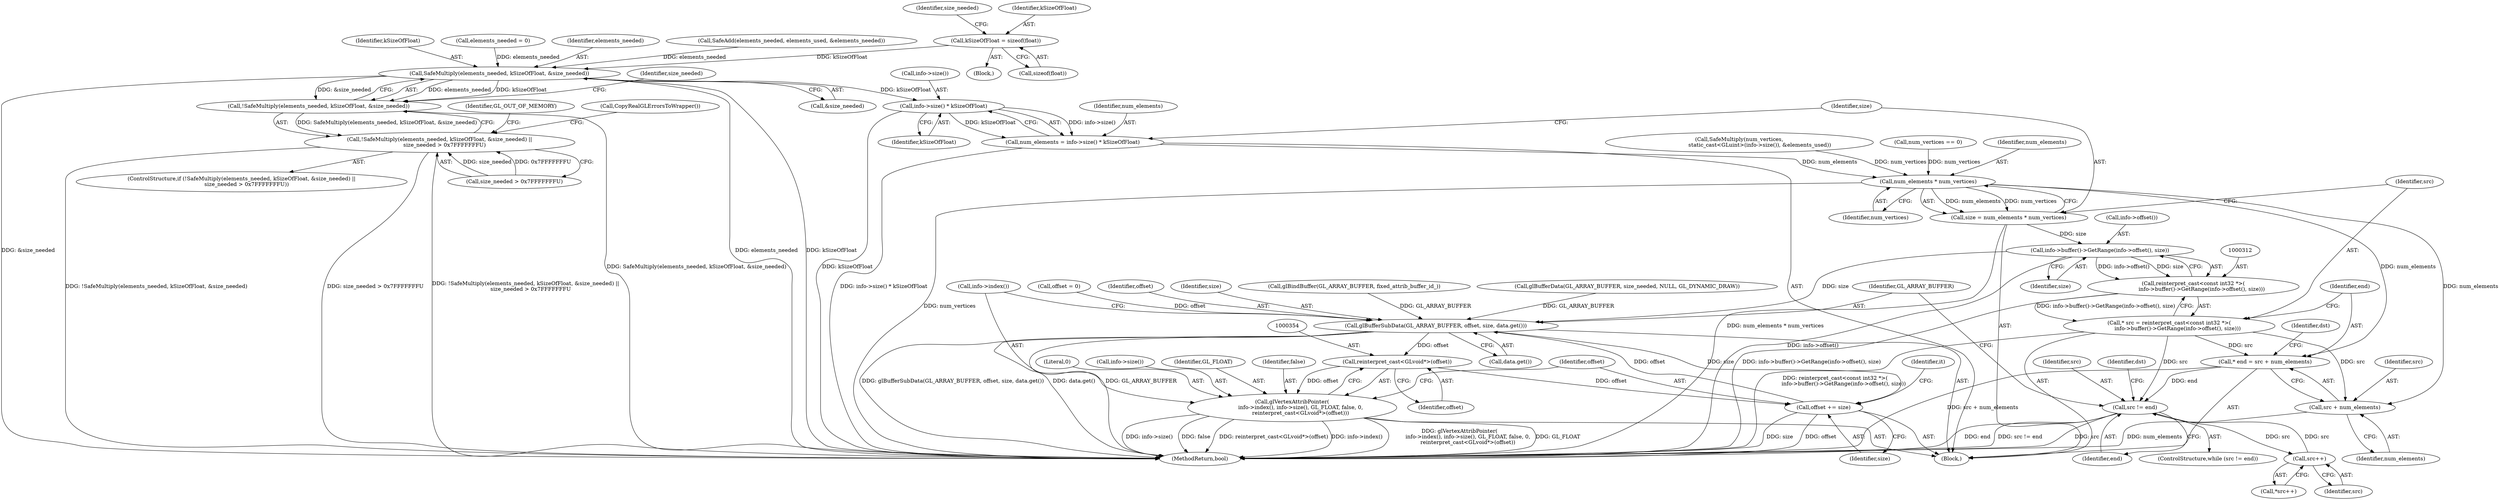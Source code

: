digraph "0_Chrome_c13e1da62b5f5f0e6fe8c1f769a5a28415415244_2@API" {
"1000205" [label="(Call,kSizeOfFloat = sizeof(float))"];
"1000216" [label="(Call,SafeMultiply(elements_needed, kSizeOfFloat, &size_needed))"];
"1000215" [label="(Call,!SafeMultiply(elements_needed, kSizeOfFloat, &size_needed))"];
"1000214" [label="(Call,!SafeMultiply(elements_needed, kSizeOfFloat, &size_needed) ||\n      size_needed > 0x7FFFFFFFU)"];
"1000298" [label="(Call,info->size() * kSizeOfFloat)"];
"1000296" [label="(Call,num_elements = info->size() * kSizeOfFloat)"];
"1000304" [label="(Call,num_elements * num_vertices)"];
"1000302" [label="(Call,size = num_elements * num_vertices)"];
"1000313" [label="(Call,info->buffer()->GetRange(info->offset(), size))"];
"1000311" [label="(Call,reinterpret_cast<const int32 *>(\n          info->buffer()->GetRange(info->offset(), size)))"];
"1000309" [label="(Call,* src = reinterpret_cast<const int32 *>(\n          info->buffer()->GetRange(info->offset(), size)))"];
"1000317" [label="(Call,* end = src + num_elements)"];
"1000327" [label="(Call,src != end)"];
"1000339" [label="(Call,src++)"];
"1000319" [label="(Call,src + num_elements)"];
"1000342" [label="(Call,glBufferSubData(GL_ARRAY_BUFFER, offset, size, data.get()))"];
"1000353" [label="(Call,reinterpret_cast<GLvoid*>(offset))"];
"1000347" [label="(Call,glVertexAttribPointer(\n          info->index(), info->size(), GL_FLOAT, false, 0,\n          reinterpret_cast<GLvoid*>(offset)))"];
"1000356" [label="(Call,offset += size)"];
"1000294" [label="(Block,)"];
"1000299" [label="(Call,info->size())"];
"1000338" [label="(Call,*src++)"];
"1000241" [label="(Call,glBufferData(GL_ARRAY_BUFFER, size_needed, NULL, GL_DYNAMIC_DRAW))"];
"1000226" [label="(Identifier,GL_OUT_OF_MEMORY)"];
"1000348" [label="(Call,info->index())"];
"1000321" [label="(Identifier,num_elements)"];
"1000329" [label="(Identifier,end)"];
"1000339" [label="(Call,src++)"];
"1000218" [label="(Identifier,kSizeOfFloat)"];
"1000313" [label="(Call,info->buffer()->GetRange(info->offset(), size))"];
"1000324" [label="(Identifier,dst)"];
"1000309" [label="(Call,* src = reinterpret_cast<const int32 *>(\n          info->buffer()->GetRange(info->offset(), size)))"];
"1000343" [label="(Identifier,GL_ARRAY_BUFFER)"];
"1000342" [label="(Call,glBufferSubData(GL_ARRAY_BUFFER, offset, size, data.get()))"];
"1000296" [label="(Call,num_elements = info->size() * kSizeOfFloat)"];
"1000320" [label="(Identifier,src)"];
"1000314" [label="(Call,info->offset())"];
"1000230" [label="(Call,CopyRealGLErrorsToWrapper())"];
"1000140" [label="(Call,elements_needed = 0)"];
"1000261" [label="(Call,offset = 0)"];
"1000357" [label="(Identifier,offset)"];
"1000219" [label="(Call,&size_needed)"];
"1000315" [label="(Identifier,size)"];
"1000211" [label="(Identifier,size_needed)"];
"1000217" [label="(Identifier,elements_needed)"];
"1000327" [label="(Call,src != end)"];
"1000214" [label="(Call,!SafeMultiply(elements_needed, kSizeOfFloat, &size_needed) ||\n      size_needed > 0x7FFFFFFFU)"];
"1000311" [label="(Call,reinterpret_cast<const int32 *>(\n          info->buffer()->GetRange(info->offset(), size)))"];
"1000344" [label="(Identifier,offset)"];
"1000130" [label="(Call,num_vertices == 0)"];
"1000205" [label="(Call,kSizeOfFloat = sizeof(float))"];
"1000345" [label="(Identifier,size)"];
"1000302" [label="(Call,size = num_elements * num_vertices)"];
"1000318" [label="(Identifier,end)"];
"1000328" [label="(Identifier,src)"];
"1000213" [label="(ControlStructure,if (!SafeMultiply(elements_needed, kSizeOfFloat, &size_needed) ||\n      size_needed > 0x7FFFFFFFU))"];
"1000351" [label="(Identifier,false)"];
"1000356" [label="(Call,offset += size)"];
"1000358" [label="(Identifier,size)"];
"1000273" [label="(Identifier,it)"];
"1000221" [label="(Call,size_needed > 0x7FFFFFFFU)"];
"1000306" [label="(Identifier,num_vertices)"];
"1000326" [label="(ControlStructure,while (src != end))"];
"1000231" [label="(Call,glBindBuffer(GL_ARRAY_BUFFER, fixed_attrib_buffer_id_))"];
"1000215" [label="(Call,!SafeMultiply(elements_needed, kSizeOfFloat, &size_needed))"];
"1000352" [label="(Literal,0)"];
"1000206" [label="(Identifier,kSizeOfFloat)"];
"1000319" [label="(Call,src + num_elements)"];
"1000298" [label="(Call,info->size() * kSizeOfFloat)"];
"1000346" [label="(Call,data.get())"];
"1000349" [label="(Call,info->size())"];
"1000297" [label="(Identifier,num_elements)"];
"1000300" [label="(Identifier,kSizeOfFloat)"];
"1000303" [label="(Identifier,size)"];
"1000350" [label="(Identifier,GL_FLOAT)"];
"1000340" [label="(Identifier,src)"];
"1000304" [label="(Call,num_elements * num_vertices)"];
"1000365" [label="(MethodReturn,bool)"];
"1000317" [label="(Call,* end = src + num_elements)"];
"1000334" [label="(Identifier,dst)"];
"1000305" [label="(Identifier,num_elements)"];
"1000216" [label="(Call,SafeMultiply(elements_needed, kSizeOfFloat, &size_needed))"];
"1000355" [label="(Identifier,offset)"];
"1000353" [label="(Call,reinterpret_cast<GLvoid*>(offset))"];
"1000347" [label="(Call,glVertexAttribPointer(\n          info->index(), info->size(), GL_FLOAT, false, 0,\n          reinterpret_cast<GLvoid*>(offset)))"];
"1000193" [label="(Call,SafeAdd(elements_needed, elements_used, &elements_needed))"];
"1000222" [label="(Identifier,size_needed)"];
"1000104" [label="(Block,)"];
"1000185" [label="(Call,SafeMultiply(num_vertices,\n                        static_cast<GLuint>(info->size()), &elements_used))"];
"1000207" [label="(Call,sizeof(float))"];
"1000310" [label="(Identifier,src)"];
"1000205" -> "1000104"  [label="AST: "];
"1000205" -> "1000207"  [label="CFG: "];
"1000206" -> "1000205"  [label="AST: "];
"1000207" -> "1000205"  [label="AST: "];
"1000211" -> "1000205"  [label="CFG: "];
"1000205" -> "1000216"  [label="DDG: kSizeOfFloat"];
"1000216" -> "1000215"  [label="AST: "];
"1000216" -> "1000219"  [label="CFG: "];
"1000217" -> "1000216"  [label="AST: "];
"1000218" -> "1000216"  [label="AST: "];
"1000219" -> "1000216"  [label="AST: "];
"1000215" -> "1000216"  [label="CFG: "];
"1000216" -> "1000365"  [label="DDG: &size_needed"];
"1000216" -> "1000365"  [label="DDG: elements_needed"];
"1000216" -> "1000365"  [label="DDG: kSizeOfFloat"];
"1000216" -> "1000215"  [label="DDG: elements_needed"];
"1000216" -> "1000215"  [label="DDG: kSizeOfFloat"];
"1000216" -> "1000215"  [label="DDG: &size_needed"];
"1000193" -> "1000216"  [label="DDG: elements_needed"];
"1000140" -> "1000216"  [label="DDG: elements_needed"];
"1000216" -> "1000298"  [label="DDG: kSizeOfFloat"];
"1000215" -> "1000214"  [label="AST: "];
"1000222" -> "1000215"  [label="CFG: "];
"1000214" -> "1000215"  [label="CFG: "];
"1000215" -> "1000365"  [label="DDG: SafeMultiply(elements_needed, kSizeOfFloat, &size_needed)"];
"1000215" -> "1000214"  [label="DDG: SafeMultiply(elements_needed, kSizeOfFloat, &size_needed)"];
"1000214" -> "1000213"  [label="AST: "];
"1000214" -> "1000221"  [label="CFG: "];
"1000221" -> "1000214"  [label="AST: "];
"1000226" -> "1000214"  [label="CFG: "];
"1000230" -> "1000214"  [label="CFG: "];
"1000214" -> "1000365"  [label="DDG: size_needed > 0x7FFFFFFFU"];
"1000214" -> "1000365"  [label="DDG: !SafeMultiply(elements_needed, kSizeOfFloat, &size_needed) ||\n      size_needed > 0x7FFFFFFFU"];
"1000214" -> "1000365"  [label="DDG: !SafeMultiply(elements_needed, kSizeOfFloat, &size_needed)"];
"1000221" -> "1000214"  [label="DDG: size_needed"];
"1000221" -> "1000214"  [label="DDG: 0x7FFFFFFFU"];
"1000298" -> "1000296"  [label="AST: "];
"1000298" -> "1000300"  [label="CFG: "];
"1000299" -> "1000298"  [label="AST: "];
"1000300" -> "1000298"  [label="AST: "];
"1000296" -> "1000298"  [label="CFG: "];
"1000298" -> "1000365"  [label="DDG: kSizeOfFloat"];
"1000298" -> "1000296"  [label="DDG: info->size()"];
"1000298" -> "1000296"  [label="DDG: kSizeOfFloat"];
"1000296" -> "1000294"  [label="AST: "];
"1000297" -> "1000296"  [label="AST: "];
"1000303" -> "1000296"  [label="CFG: "];
"1000296" -> "1000365"  [label="DDG: info->size() * kSizeOfFloat"];
"1000296" -> "1000304"  [label="DDG: num_elements"];
"1000304" -> "1000302"  [label="AST: "];
"1000304" -> "1000306"  [label="CFG: "];
"1000305" -> "1000304"  [label="AST: "];
"1000306" -> "1000304"  [label="AST: "];
"1000302" -> "1000304"  [label="CFG: "];
"1000304" -> "1000365"  [label="DDG: num_vertices"];
"1000304" -> "1000302"  [label="DDG: num_elements"];
"1000304" -> "1000302"  [label="DDG: num_vertices"];
"1000185" -> "1000304"  [label="DDG: num_vertices"];
"1000130" -> "1000304"  [label="DDG: num_vertices"];
"1000304" -> "1000317"  [label="DDG: num_elements"];
"1000304" -> "1000319"  [label="DDG: num_elements"];
"1000302" -> "1000294"  [label="AST: "];
"1000303" -> "1000302"  [label="AST: "];
"1000310" -> "1000302"  [label="CFG: "];
"1000302" -> "1000365"  [label="DDG: num_elements * num_vertices"];
"1000302" -> "1000313"  [label="DDG: size"];
"1000313" -> "1000311"  [label="AST: "];
"1000313" -> "1000315"  [label="CFG: "];
"1000314" -> "1000313"  [label="AST: "];
"1000315" -> "1000313"  [label="AST: "];
"1000311" -> "1000313"  [label="CFG: "];
"1000313" -> "1000365"  [label="DDG: info->offset()"];
"1000313" -> "1000311"  [label="DDG: info->offset()"];
"1000313" -> "1000311"  [label="DDG: size"];
"1000313" -> "1000342"  [label="DDG: size"];
"1000311" -> "1000309"  [label="AST: "];
"1000312" -> "1000311"  [label="AST: "];
"1000309" -> "1000311"  [label="CFG: "];
"1000311" -> "1000365"  [label="DDG: info->buffer()->GetRange(info->offset(), size)"];
"1000311" -> "1000309"  [label="DDG: info->buffer()->GetRange(info->offset(), size)"];
"1000309" -> "1000294"  [label="AST: "];
"1000310" -> "1000309"  [label="AST: "];
"1000318" -> "1000309"  [label="CFG: "];
"1000309" -> "1000365"  [label="DDG: reinterpret_cast<const int32 *>(\n          info->buffer()->GetRange(info->offset(), size))"];
"1000309" -> "1000317"  [label="DDG: src"];
"1000309" -> "1000319"  [label="DDG: src"];
"1000309" -> "1000327"  [label="DDG: src"];
"1000317" -> "1000294"  [label="AST: "];
"1000317" -> "1000319"  [label="CFG: "];
"1000318" -> "1000317"  [label="AST: "];
"1000319" -> "1000317"  [label="AST: "];
"1000324" -> "1000317"  [label="CFG: "];
"1000317" -> "1000365"  [label="DDG: src + num_elements"];
"1000317" -> "1000327"  [label="DDG: end"];
"1000327" -> "1000326"  [label="AST: "];
"1000327" -> "1000329"  [label="CFG: "];
"1000328" -> "1000327"  [label="AST: "];
"1000329" -> "1000327"  [label="AST: "];
"1000334" -> "1000327"  [label="CFG: "];
"1000343" -> "1000327"  [label="CFG: "];
"1000327" -> "1000365"  [label="DDG: src"];
"1000327" -> "1000365"  [label="DDG: end"];
"1000327" -> "1000365"  [label="DDG: src != end"];
"1000339" -> "1000327"  [label="DDG: src"];
"1000327" -> "1000339"  [label="DDG: src"];
"1000339" -> "1000338"  [label="AST: "];
"1000339" -> "1000340"  [label="CFG: "];
"1000340" -> "1000339"  [label="AST: "];
"1000338" -> "1000339"  [label="CFG: "];
"1000319" -> "1000321"  [label="CFG: "];
"1000320" -> "1000319"  [label="AST: "];
"1000321" -> "1000319"  [label="AST: "];
"1000319" -> "1000365"  [label="DDG: num_elements"];
"1000342" -> "1000294"  [label="AST: "];
"1000342" -> "1000346"  [label="CFG: "];
"1000343" -> "1000342"  [label="AST: "];
"1000344" -> "1000342"  [label="AST: "];
"1000345" -> "1000342"  [label="AST: "];
"1000346" -> "1000342"  [label="AST: "];
"1000348" -> "1000342"  [label="CFG: "];
"1000342" -> "1000365"  [label="DDG: GL_ARRAY_BUFFER"];
"1000342" -> "1000365"  [label="DDG: glBufferSubData(GL_ARRAY_BUFFER, offset, size, data.get())"];
"1000342" -> "1000365"  [label="DDG: data.get()"];
"1000231" -> "1000342"  [label="DDG: GL_ARRAY_BUFFER"];
"1000241" -> "1000342"  [label="DDG: GL_ARRAY_BUFFER"];
"1000356" -> "1000342"  [label="DDG: offset"];
"1000261" -> "1000342"  [label="DDG: offset"];
"1000342" -> "1000353"  [label="DDG: offset"];
"1000342" -> "1000356"  [label="DDG: size"];
"1000353" -> "1000347"  [label="AST: "];
"1000353" -> "1000355"  [label="CFG: "];
"1000354" -> "1000353"  [label="AST: "];
"1000355" -> "1000353"  [label="AST: "];
"1000347" -> "1000353"  [label="CFG: "];
"1000353" -> "1000347"  [label="DDG: offset"];
"1000353" -> "1000356"  [label="DDG: offset"];
"1000347" -> "1000294"  [label="AST: "];
"1000348" -> "1000347"  [label="AST: "];
"1000349" -> "1000347"  [label="AST: "];
"1000350" -> "1000347"  [label="AST: "];
"1000351" -> "1000347"  [label="AST: "];
"1000352" -> "1000347"  [label="AST: "];
"1000357" -> "1000347"  [label="CFG: "];
"1000347" -> "1000365"  [label="DDG: info->size()"];
"1000347" -> "1000365"  [label="DDG: false"];
"1000347" -> "1000365"  [label="DDG: reinterpret_cast<GLvoid*>(offset)"];
"1000347" -> "1000365"  [label="DDG: info->index()"];
"1000347" -> "1000365"  [label="DDG: glVertexAttribPointer(\n          info->index(), info->size(), GL_FLOAT, false, 0,\n          reinterpret_cast<GLvoid*>(offset))"];
"1000347" -> "1000365"  [label="DDG: GL_FLOAT"];
"1000356" -> "1000294"  [label="AST: "];
"1000356" -> "1000358"  [label="CFG: "];
"1000357" -> "1000356"  [label="AST: "];
"1000358" -> "1000356"  [label="AST: "];
"1000273" -> "1000356"  [label="CFG: "];
"1000356" -> "1000365"  [label="DDG: offset"];
"1000356" -> "1000365"  [label="DDG: size"];
}
